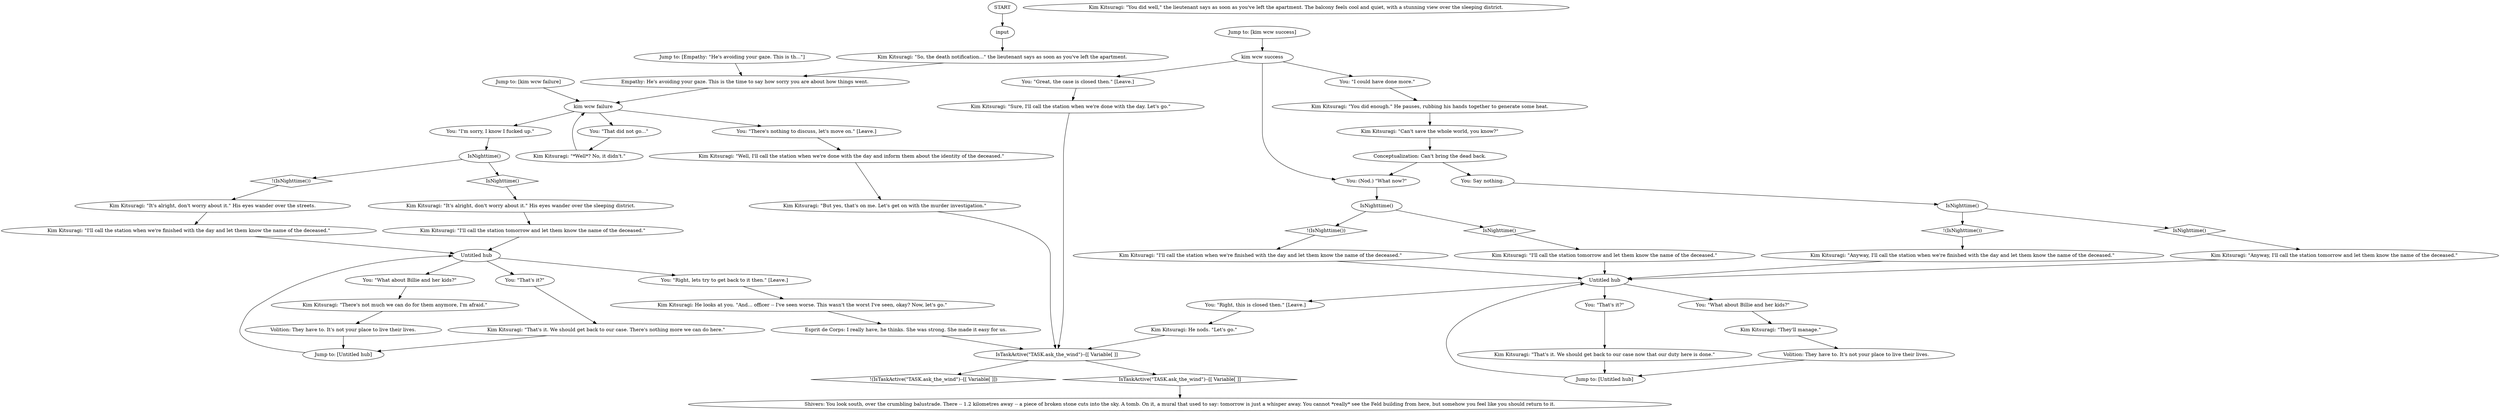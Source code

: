 # KIM SWITCH / DEAD HUSBAND
# After you have failed the redcheck when telling WCW about her dead husband.
# ==================================================
digraph G {
	  0 [label="START"];
	  1 [label="input"];
	  2 [label="Conceptualization: Can't bring the dead back."];
	  3 [label="Jump to: [Untitled hub]"];
	  4 [label="Esprit de Corps: I really have, he thinks. She was strong. She made it easy for us."];
	  5 [label="You: \"Right, this is closed then.\" [Leave.]"];
	  6 [label="Kim Kitsuragi: \"That's it. We should get back to our case now that our duty here is done.\""];
	  7 [label="Jump to: [kim wcw failure]"];
	  8 [label="Kim Kitsuragi: \"But yes, that's on me. Let's get on with the murder investigation.\""];
	  9 [label="Untitled hub"];
	  10 [label="Kim Kitsuragi: \"I'll call the station tomorrow and let them know the name of the deceased.\""];
	  11 [label="Kim Kitsuragi: \"*Well*? No, it didn't.\""];
	  12 [label="You: \"Great, the case is closed then.\" [Leave.]"];
	  13 [label="IsTaskActive(\"TASK.ask_the_wind\")--[[ Variable[ ]]"];
	  14 [label="IsTaskActive(\"TASK.ask_the_wind\")--[[ Variable[ ]]", shape=diamond];
	  15 [label="!(IsTaskActive(\"TASK.ask_the_wind\")--[[ Variable[ ]])", shape=diamond];
	  16 [label="Kim Kitsuragi: \"Sure, I'll call the station when we're done with the day. Let's go.\""];
	  17 [label="Kim Kitsuragi: \"It's alright, don't worry about it.\" His eyes wander over the sleeping district."];
	  18 [label="You: \"What about Billie and her kids?\""];
	  19 [label="IsNighttime()"];
	  20 [label="IsNighttime()", shape=diamond];
	  21 [label="!(IsNighttime())", shape=diamond];
	  22 [label="Kim Kitsuragi: \"Anyway, I'll call the station when we're finished with the day and let them know the name of the deceased.\""];
	  23 [label="Kim Kitsuragi: \"That's it. We should get back to our case. There's nothing more we can do here.\""];
	  24 [label="You: Say nothing."];
	  25 [label="Untitled hub"];
	  26 [label="You: \"That's it?\""];
	  27 [label="You: \"I'm sorry, I know I fucked up.\""];
	  28 [label="Kim Kitsuragi: \"You did well,\" the lieutenant says as soon as you've left the apartment. The balcony feels cool and quiet, with a stunning view over the sleeping district."];
	  29 [label="Kim Kitsuragi: \"It's alright, don't worry about it.\" His eyes wander over the streets."];
	  30 [label="Volition: They have to. It's not your place to live their lives."];
	  31 [label="Volition: They have to. It's not your place to live their lives."];
	  32 [label="Shivers: You look south, over the crumbling balustrade. There -- 1.2 kilometres away -- a piece of broken stone cuts into the sky. A tomb. On it, a mural that used to say: tomorrow is just a whisper away. You cannot *really* see the Feld building from here, but somehow you feel like you should return to it."];
	  33 [label="Kim Kitsuragi: \"I'll call the station tomorrow and let them know the name of the deceased.\""];
	  34 [label="Kim Kitsuragi: \"Anyway, I'll call the station tomorrow and let them know the name of the deceased.\""];
	  35 [label="Kim Kitsuragi: \"I'll call the station when we're finished with the day and let them know the name of the deceased.\""];
	  36 [label="You: \"I could have done more.\""];
	  37 [label="IsNighttime()"];
	  38 [label="IsNighttime()", shape=diamond];
	  39 [label="!(IsNighttime())", shape=diamond];
	  40 [label="Kim Kitsuragi: \"So, the death notification...\" the lieutenant says as soon as you've left the apartment."];
	  42 [label="You: (Nod.) \"What now?\""];
	  43 [label="IsNighttime()"];
	  44 [label="IsNighttime()", shape=diamond];
	  45 [label="!(IsNighttime())", shape=diamond];
	  46 [label="You: \"That's it?\""];
	  47 [label="Jump to: [Untitled hub]"];
	  48 [label="You: \"There's nothing to discuss, let's move on.\" [Leave.]"];
	  49 [label="Kim Kitsuragi: \"There's not much we can do for them anymore, I'm afraid.\""];
	  50 [label="Kim Kitsuragi: He looks at you. \"And... officer -- I've seen worse. This wasn't the worst I've seen, okay? Now, let's go.\""];
	  51 [label="Kim Kitsuragi: \"Well, I'll call the station when we're done with the day and inform them about the identity of the deceased.\""];
	  52 [label="You: \"That did not go...\""];
	  53 [label="Kim Kitsuragi: \"Can't save the whole world, you know?\""];
	  54 [label="Empathy: He's avoiding your gaze. This is the time to say how sorry you are about how things went."];
	  55 [label="You: \"What about Billie and her kids?\""];
	  56 [label="Jump to: [Empathy: \"He's avoiding your gaze. This is th...\"]"];
	  57 [label="Kim Kitsuragi: \"You did enough.\" He pauses, rubbing his hands together to generate some heat."];
	  58 [label="Kim Kitsuragi: \"I'll call the station when we're finished with the day and let them know the name of the deceased.\""];
	  59 [label="Kim Kitsuragi: He nods. \"Let's go.\""];
	  60 [label="Kim Kitsuragi: \"They'll manage.\""];
	  61 [label="You: \"Right, lets try to get back to it then.\" [Leave.]"];
	  62 [label="Jump to: [kim wcw success]"];
	  63 [label="kim wcw failure"];
	  64 [label="kim wcw success"];
	  0 -> 1
	  1 -> 40
	  2 -> 24
	  2 -> 42
	  3 -> 25
	  4 -> 13
	  5 -> 59
	  6 -> 3
	  7 -> 63
	  8 -> 13
	  9 -> 18
	  9 -> 61
	  9 -> 46
	  10 -> 9
	  11 -> 63
	  12 -> 16
	  13 -> 14
	  13 -> 15
	  14 -> 32
	  16 -> 13
	  17 -> 10
	  18 -> 49
	  19 -> 20
	  19 -> 21
	  20 -> 34
	  21 -> 22
	  22 -> 25
	  23 -> 47
	  24 -> 19
	  25 -> 26
	  25 -> 5
	  25 -> 55
	  26 -> 6
	  27 -> 43
	  29 -> 58
	  30 -> 3
	  31 -> 47
	  33 -> 25
	  34 -> 25
	  35 -> 25
	  36 -> 57
	  37 -> 38
	  37 -> 39
	  38 -> 33
	  39 -> 35
	  40 -> 54
	  42 -> 37
	  43 -> 44
	  43 -> 45
	  44 -> 17
	  45 -> 29
	  46 -> 23
	  47 -> 9
	  48 -> 51
	  49 -> 31
	  50 -> 4
	  51 -> 8
	  52 -> 11
	  53 -> 2
	  54 -> 63
	  55 -> 60
	  56 -> 54
	  57 -> 53
	  58 -> 9
	  59 -> 13
	  60 -> 30
	  61 -> 50
	  62 -> 64
	  63 -> 48
	  63 -> 27
	  63 -> 52
	  64 -> 42
	  64 -> 36
	  64 -> 12
}

